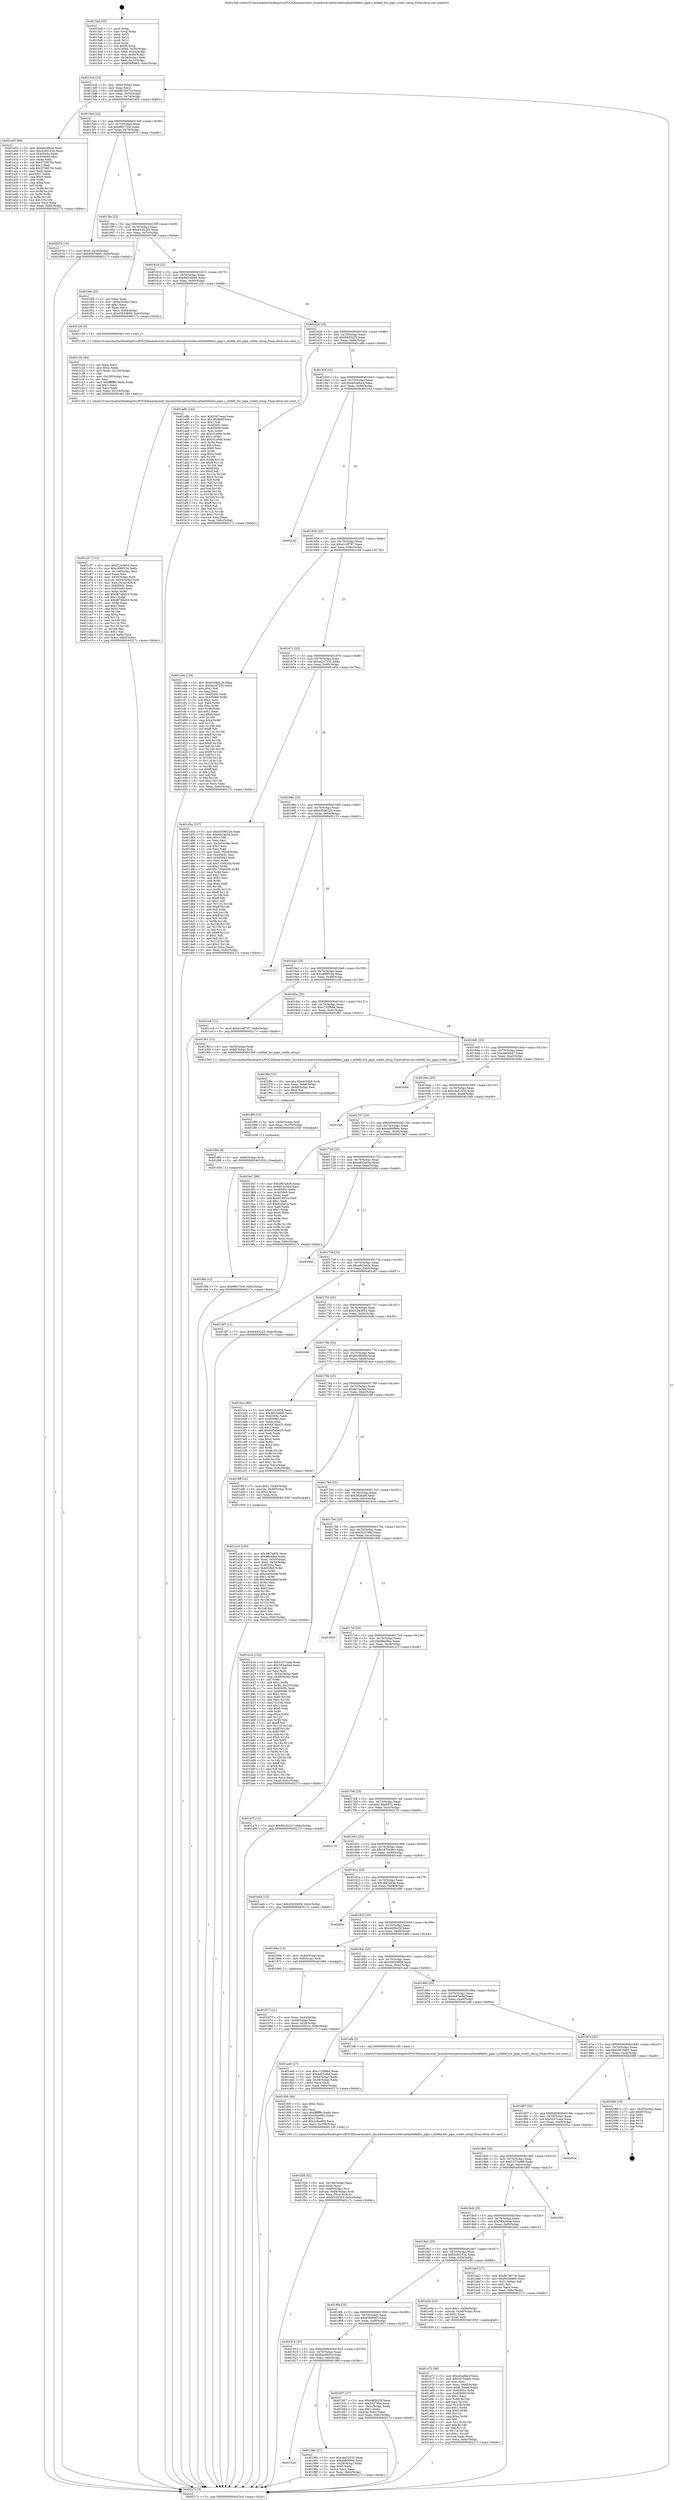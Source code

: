 digraph "0x4015a0" {
  label = "0x4015a0 (/mnt/c/Users/mathe/Desktop/tcc/POCII/binaries/extr_linuxdriversnetwirelessathath6klhtc_pipe.c_ath6kl_htc_pipe_credit_setup_Final-ollvm.out::main(0))"
  labelloc = "t"
  node[shape=record]

  Entry [label="",width=0.3,height=0.3,shape=circle,fillcolor=black,style=filled]
  "0x4015cd" [label="{
     0x4015cd [23]\l
     | [instrs]\l
     &nbsp;&nbsp;0x4015cd \<+3\>: mov -0x6c(%rbp),%eax\l
     &nbsp;&nbsp;0x4015d0 \<+2\>: mov %eax,%ecx\l
     &nbsp;&nbsp;0x4015d2 \<+6\>: sub $0x8b7a073e,%ecx\l
     &nbsp;&nbsp;0x4015d8 \<+3\>: mov %eax,-0x70(%rbp)\l
     &nbsp;&nbsp;0x4015db \<+3\>: mov %ecx,-0x74(%rbp)\l
     &nbsp;&nbsp;0x4015de \<+6\>: je 0000000000401e03 \<main+0x863\>\l
  }"]
  "0x401e03" [label="{
     0x401e03 [88]\l
     | [instrs]\l
     &nbsp;&nbsp;0x401e03 \<+5\>: mov $0xa0cafbe4,%eax\l
     &nbsp;&nbsp;0x401e08 \<+5\>: mov $0x5c60103d,%ecx\l
     &nbsp;&nbsp;0x401e0d \<+7\>: mov 0x40505c,%edx\l
     &nbsp;&nbsp;0x401e14 \<+7\>: mov 0x405060,%esi\l
     &nbsp;&nbsp;0x401e1b \<+2\>: mov %edx,%edi\l
     &nbsp;&nbsp;0x401e1d \<+6\>: sub $0x375907fd,%edi\l
     &nbsp;&nbsp;0x401e23 \<+3\>: sub $0x1,%edi\l
     &nbsp;&nbsp;0x401e26 \<+6\>: add $0x375907fd,%edi\l
     &nbsp;&nbsp;0x401e2c \<+3\>: imul %edi,%edx\l
     &nbsp;&nbsp;0x401e2f \<+3\>: and $0x1,%edx\l
     &nbsp;&nbsp;0x401e32 \<+3\>: cmp $0x0,%edx\l
     &nbsp;&nbsp;0x401e35 \<+4\>: sete %r8b\l
     &nbsp;&nbsp;0x401e39 \<+3\>: cmp $0xa,%esi\l
     &nbsp;&nbsp;0x401e3c \<+4\>: setl %r9b\l
     &nbsp;&nbsp;0x401e40 \<+3\>: mov %r8b,%r10b\l
     &nbsp;&nbsp;0x401e43 \<+3\>: and %r9b,%r10b\l
     &nbsp;&nbsp;0x401e46 \<+3\>: xor %r9b,%r8b\l
     &nbsp;&nbsp;0x401e49 \<+3\>: or %r8b,%r10b\l
     &nbsp;&nbsp;0x401e4c \<+4\>: test $0x1,%r10b\l
     &nbsp;&nbsp;0x401e50 \<+3\>: cmovne %ecx,%eax\l
     &nbsp;&nbsp;0x401e53 \<+3\>: mov %eax,-0x6c(%rbp)\l
     &nbsp;&nbsp;0x401e56 \<+5\>: jmp 000000000040217c \<main+0xbdc\>\l
  }"]
  "0x4015e4" [label="{
     0x4015e4 [22]\l
     | [instrs]\l
     &nbsp;&nbsp;0x4015e4 \<+5\>: jmp 00000000004015e9 \<main+0x49\>\l
     &nbsp;&nbsp;0x4015e9 \<+3\>: mov -0x70(%rbp),%eax\l
     &nbsp;&nbsp;0x4015ec \<+5\>: sub $0x8f0c75c6,%eax\l
     &nbsp;&nbsp;0x4015f1 \<+3\>: mov %eax,-0x78(%rbp)\l
     &nbsp;&nbsp;0x4015f4 \<+6\>: je 0000000000402076 \<main+0xad6\>\l
  }"]
  Exit [label="",width=0.3,height=0.3,shape=circle,fillcolor=black,style=filled,peripheries=2]
  "0x402076" [label="{
     0x402076 [19]\l
     | [instrs]\l
     &nbsp;&nbsp;0x402076 \<+7\>: movl $0x0,-0x30(%rbp)\l
     &nbsp;&nbsp;0x40207d \<+7\>: movl $0x5007fd65,-0x6c(%rbp)\l
     &nbsp;&nbsp;0x402084 \<+5\>: jmp 000000000040217c \<main+0xbdc\>\l
  }"]
  "0x4015fa" [label="{
     0x4015fa [22]\l
     | [instrs]\l
     &nbsp;&nbsp;0x4015fa \<+5\>: jmp 00000000004015ff \<main+0x5f\>\l
     &nbsp;&nbsp;0x4015ff \<+3\>: mov -0x70(%rbp),%eax\l
     &nbsp;&nbsp;0x401602 \<+5\>: sub $0x93c022f3,%eax\l
     &nbsp;&nbsp;0x401607 \<+3\>: mov %eax,-0x7c(%rbp)\l
     &nbsp;&nbsp;0x40160a \<+6\>: je 0000000000401f48 \<main+0x9a8\>\l
  }"]
  "0x401f9d" [label="{
     0x401f9d [12]\l
     | [instrs]\l
     &nbsp;&nbsp;0x401f9d \<+7\>: movl $0x8f0c75c6,-0x6c(%rbp)\l
     &nbsp;&nbsp;0x401fa4 \<+5\>: jmp 000000000040217c \<main+0xbdc\>\l
  }"]
  "0x401f48" [label="{
     0x401f48 [25]\l
     | [instrs]\l
     &nbsp;&nbsp;0x401f48 \<+2\>: xor %eax,%eax\l
     &nbsp;&nbsp;0x401f4a \<+3\>: mov -0x64(%rbp),%ecx\l
     &nbsp;&nbsp;0x401f4d \<+3\>: sub $0x1,%eax\l
     &nbsp;&nbsp;0x401f50 \<+2\>: sub %eax,%ecx\l
     &nbsp;&nbsp;0x401f52 \<+3\>: mov %ecx,-0x64(%rbp)\l
     &nbsp;&nbsp;0x401f55 \<+7\>: movl $0x45630609,-0x6c(%rbp)\l
     &nbsp;&nbsp;0x401f5c \<+5\>: jmp 000000000040217c \<main+0xbdc\>\l
  }"]
  "0x401610" [label="{
     0x401610 [22]\l
     | [instrs]\l
     &nbsp;&nbsp;0x401610 \<+5\>: jmp 0000000000401615 \<main+0x75\>\l
     &nbsp;&nbsp;0x401615 \<+3\>: mov -0x70(%rbp),%eax\l
     &nbsp;&nbsp;0x401618 \<+5\>: sub $0x9653e660,%eax\l
     &nbsp;&nbsp;0x40161d \<+3\>: mov %eax,-0x80(%rbp)\l
     &nbsp;&nbsp;0x401620 \<+6\>: je 0000000000401c26 \<main+0x686\>\l
  }"]
  "0x401f94" [label="{
     0x401f94 [9]\l
     | [instrs]\l
     &nbsp;&nbsp;0x401f94 \<+4\>: mov -0x60(%rbp),%rdi\l
     &nbsp;&nbsp;0x401f98 \<+5\>: call 0000000000401030 \<free@plt\>\l
     | [calls]\l
     &nbsp;&nbsp;0x401030 \{1\} (unknown)\l
  }"]
  "0x401c26" [label="{
     0x401c26 [5]\l
     | [instrs]\l
     &nbsp;&nbsp;0x401c26 \<+5\>: call 0000000000401160 \<next_i\>\l
     | [calls]\l
     &nbsp;&nbsp;0x401160 \{1\} (/mnt/c/Users/mathe/Desktop/tcc/POCII/binaries/extr_linuxdriversnetwirelessathath6klhtc_pipe.c_ath6kl_htc_pipe_credit_setup_Final-ollvm.out::next_i)\l
  }"]
  "0x401626" [label="{
     0x401626 [25]\l
     | [instrs]\l
     &nbsp;&nbsp;0x401626 \<+5\>: jmp 000000000040162b \<main+0x8b\>\l
     &nbsp;&nbsp;0x40162b \<+3\>: mov -0x70(%rbp),%eax\l
     &nbsp;&nbsp;0x40162e \<+5\>: sub $0x9dcf3223,%eax\l
     &nbsp;&nbsp;0x401633 \<+6\>: mov %eax,-0x84(%rbp)\l
     &nbsp;&nbsp;0x401639 \<+6\>: je 0000000000401a8b \<main+0x4eb\>\l
  }"]
  "0x401f85" [label="{
     0x401f85 [15]\l
     | [instrs]\l
     &nbsp;&nbsp;0x401f85 \<+4\>: mov -0x50(%rbp),%rdi\l
     &nbsp;&nbsp;0x401f89 \<+6\>: mov %eax,-0x10c(%rbp)\l
     &nbsp;&nbsp;0x401f8f \<+5\>: call 0000000000401030 \<free@plt\>\l
     | [calls]\l
     &nbsp;&nbsp;0x401030 \{1\} (unknown)\l
  }"]
  "0x401a8b" [label="{
     0x401a8b [144]\l
     | [instrs]\l
     &nbsp;&nbsp;0x401a8b \<+5\>: mov $0x5347caaa,%eax\l
     &nbsp;&nbsp;0x401a90 \<+5\>: mov $0x3826a9f,%ecx\l
     &nbsp;&nbsp;0x401a95 \<+2\>: mov $0x1,%dl\l
     &nbsp;&nbsp;0x401a97 \<+7\>: mov 0x40505c,%esi\l
     &nbsp;&nbsp;0x401a9e \<+7\>: mov 0x405060,%edi\l
     &nbsp;&nbsp;0x401aa5 \<+3\>: mov %esi,%r8d\l
     &nbsp;&nbsp;0x401aa8 \<+7\>: sub $0xcf1a68e,%r8d\l
     &nbsp;&nbsp;0x401aaf \<+4\>: sub $0x1,%r8d\l
     &nbsp;&nbsp;0x401ab3 \<+7\>: add $0xcf1a68e,%r8d\l
     &nbsp;&nbsp;0x401aba \<+4\>: imul %r8d,%esi\l
     &nbsp;&nbsp;0x401abe \<+3\>: and $0x1,%esi\l
     &nbsp;&nbsp;0x401ac1 \<+3\>: cmp $0x0,%esi\l
     &nbsp;&nbsp;0x401ac4 \<+4\>: sete %r9b\l
     &nbsp;&nbsp;0x401ac8 \<+3\>: cmp $0xa,%edi\l
     &nbsp;&nbsp;0x401acb \<+4\>: setl %r10b\l
     &nbsp;&nbsp;0x401acf \<+3\>: mov %r9b,%r11b\l
     &nbsp;&nbsp;0x401ad2 \<+4\>: xor $0xff,%r11b\l
     &nbsp;&nbsp;0x401ad6 \<+3\>: mov %r10b,%bl\l
     &nbsp;&nbsp;0x401ad9 \<+3\>: xor $0xff,%bl\l
     &nbsp;&nbsp;0x401adc \<+3\>: xor $0x0,%dl\l
     &nbsp;&nbsp;0x401adf \<+3\>: mov %r11b,%r14b\l
     &nbsp;&nbsp;0x401ae2 \<+4\>: and $0x0,%r14b\l
     &nbsp;&nbsp;0x401ae6 \<+3\>: and %dl,%r9b\l
     &nbsp;&nbsp;0x401ae9 \<+3\>: mov %bl,%r15b\l
     &nbsp;&nbsp;0x401aec \<+4\>: and $0x0,%r15b\l
     &nbsp;&nbsp;0x401af0 \<+3\>: and %dl,%r10b\l
     &nbsp;&nbsp;0x401af3 \<+3\>: or %r9b,%r14b\l
     &nbsp;&nbsp;0x401af6 \<+3\>: or %r10b,%r15b\l
     &nbsp;&nbsp;0x401af9 \<+3\>: xor %r15b,%r14b\l
     &nbsp;&nbsp;0x401afc \<+3\>: or %bl,%r11b\l
     &nbsp;&nbsp;0x401aff \<+4\>: xor $0xff,%r11b\l
     &nbsp;&nbsp;0x401b03 \<+3\>: or $0x0,%dl\l
     &nbsp;&nbsp;0x401b06 \<+3\>: and %dl,%r11b\l
     &nbsp;&nbsp;0x401b09 \<+3\>: or %r11b,%r14b\l
     &nbsp;&nbsp;0x401b0c \<+4\>: test $0x1,%r14b\l
     &nbsp;&nbsp;0x401b10 \<+3\>: cmovne %ecx,%eax\l
     &nbsp;&nbsp;0x401b13 \<+3\>: mov %eax,-0x6c(%rbp)\l
     &nbsp;&nbsp;0x401b16 \<+5\>: jmp 000000000040217c \<main+0xbdc\>\l
  }"]
  "0x40163f" [label="{
     0x40163f [25]\l
     | [instrs]\l
     &nbsp;&nbsp;0x40163f \<+5\>: jmp 0000000000401644 \<main+0xa4\>\l
     &nbsp;&nbsp;0x401644 \<+3\>: mov -0x70(%rbp),%eax\l
     &nbsp;&nbsp;0x401647 \<+5\>: sub $0xa0cafbe4,%eax\l
     &nbsp;&nbsp;0x40164c \<+6\>: mov %eax,-0x88(%rbp)\l
     &nbsp;&nbsp;0x401652 \<+6\>: je 0000000000402142 \<main+0xba2\>\l
  }"]
  "0x401f6e" [label="{
     0x401f6e [23]\l
     | [instrs]\l
     &nbsp;&nbsp;0x401f6e \<+10\>: movabs $0x4030b6,%rdi\l
     &nbsp;&nbsp;0x401f78 \<+3\>: mov %eax,-0x68(%rbp)\l
     &nbsp;&nbsp;0x401f7b \<+3\>: mov -0x68(%rbp),%esi\l
     &nbsp;&nbsp;0x401f7e \<+2\>: mov $0x0,%al\l
     &nbsp;&nbsp;0x401f80 \<+5\>: call 0000000000401040 \<printf@plt\>\l
     | [calls]\l
     &nbsp;&nbsp;0x401040 \{1\} (unknown)\l
  }"]
  "0x402142" [label="{
     0x402142\l
  }", style=dashed]
  "0x401658" [label="{
     0x401658 [25]\l
     | [instrs]\l
     &nbsp;&nbsp;0x401658 \<+5\>: jmp 000000000040165d \<main+0xbd\>\l
     &nbsp;&nbsp;0x40165d \<+3\>: mov -0x70(%rbp),%eax\l
     &nbsp;&nbsp;0x401660 \<+5\>: sub $0xa1c0f797,%eax\l
     &nbsp;&nbsp;0x401665 \<+6\>: mov %eax,-0x8c(%rbp)\l
     &nbsp;&nbsp;0x40166b \<+6\>: je 0000000000401cd4 \<main+0x734\>\l
  }"]
  "0x401f28" [label="{
     0x401f28 [32]\l
     | [instrs]\l
     &nbsp;&nbsp;0x401f28 \<+6\>: mov -0x108(%rbp),%ecx\l
     &nbsp;&nbsp;0x401f2e \<+3\>: imul %eax,%ecx\l
     &nbsp;&nbsp;0x401f31 \<+4\>: mov -0x60(%rbp),%rsi\l
     &nbsp;&nbsp;0x401f35 \<+4\>: movslq -0x64(%rbp),%rdi\l
     &nbsp;&nbsp;0x401f39 \<+3\>: mov %ecx,(%rsi,%rdi,4)\l
     &nbsp;&nbsp;0x401f3c \<+7\>: movl $0x93c022f3,-0x6c(%rbp)\l
     &nbsp;&nbsp;0x401f43 \<+5\>: jmp 000000000040217c \<main+0xbdc\>\l
  }"]
  "0x401cd4" [label="{
     0x401cd4 [134]\l
     | [instrs]\l
     &nbsp;&nbsp;0x401cd4 \<+5\>: mov $0xb5580226,%eax\l
     &nbsp;&nbsp;0x401cd9 \<+5\>: mov $0xae247532,%ecx\l
     &nbsp;&nbsp;0x401cde \<+2\>: mov $0x1,%dl\l
     &nbsp;&nbsp;0x401ce0 \<+2\>: xor %esi,%esi\l
     &nbsp;&nbsp;0x401ce2 \<+7\>: mov 0x40505c,%edi\l
     &nbsp;&nbsp;0x401ce9 \<+8\>: mov 0x405060,%r8d\l
     &nbsp;&nbsp;0x401cf1 \<+3\>: sub $0x1,%esi\l
     &nbsp;&nbsp;0x401cf4 \<+3\>: mov %edi,%r9d\l
     &nbsp;&nbsp;0x401cf7 \<+3\>: add %esi,%r9d\l
     &nbsp;&nbsp;0x401cfa \<+4\>: imul %r9d,%edi\l
     &nbsp;&nbsp;0x401cfe \<+3\>: and $0x1,%edi\l
     &nbsp;&nbsp;0x401d01 \<+3\>: cmp $0x0,%edi\l
     &nbsp;&nbsp;0x401d04 \<+4\>: sete %r10b\l
     &nbsp;&nbsp;0x401d08 \<+4\>: cmp $0xa,%r8d\l
     &nbsp;&nbsp;0x401d0c \<+4\>: setl %r11b\l
     &nbsp;&nbsp;0x401d10 \<+3\>: mov %r10b,%bl\l
     &nbsp;&nbsp;0x401d13 \<+3\>: xor $0xff,%bl\l
     &nbsp;&nbsp;0x401d16 \<+3\>: mov %r11b,%r14b\l
     &nbsp;&nbsp;0x401d19 \<+4\>: xor $0xff,%r14b\l
     &nbsp;&nbsp;0x401d1d \<+3\>: xor $0x1,%dl\l
     &nbsp;&nbsp;0x401d20 \<+3\>: mov %bl,%r15b\l
     &nbsp;&nbsp;0x401d23 \<+4\>: and $0xff,%r15b\l
     &nbsp;&nbsp;0x401d27 \<+3\>: and %dl,%r10b\l
     &nbsp;&nbsp;0x401d2a \<+3\>: mov %r14b,%r12b\l
     &nbsp;&nbsp;0x401d2d \<+4\>: and $0xff,%r12b\l
     &nbsp;&nbsp;0x401d31 \<+3\>: and %dl,%r11b\l
     &nbsp;&nbsp;0x401d34 \<+3\>: or %r10b,%r15b\l
     &nbsp;&nbsp;0x401d37 \<+3\>: or %r11b,%r12b\l
     &nbsp;&nbsp;0x401d3a \<+3\>: xor %r12b,%r15b\l
     &nbsp;&nbsp;0x401d3d \<+3\>: or %r14b,%bl\l
     &nbsp;&nbsp;0x401d40 \<+3\>: xor $0xff,%bl\l
     &nbsp;&nbsp;0x401d43 \<+3\>: or $0x1,%dl\l
     &nbsp;&nbsp;0x401d46 \<+2\>: and %dl,%bl\l
     &nbsp;&nbsp;0x401d48 \<+3\>: or %bl,%r15b\l
     &nbsp;&nbsp;0x401d4b \<+4\>: test $0x1,%r15b\l
     &nbsp;&nbsp;0x401d4f \<+3\>: cmovne %ecx,%eax\l
     &nbsp;&nbsp;0x401d52 \<+3\>: mov %eax,-0x6c(%rbp)\l
     &nbsp;&nbsp;0x401d55 \<+5\>: jmp 000000000040217c \<main+0xbdc\>\l
  }"]
  "0x401671" [label="{
     0x401671 [25]\l
     | [instrs]\l
     &nbsp;&nbsp;0x401671 \<+5\>: jmp 0000000000401676 \<main+0xd6\>\l
     &nbsp;&nbsp;0x401676 \<+3\>: mov -0x70(%rbp),%eax\l
     &nbsp;&nbsp;0x401679 \<+5\>: sub $0xae247532,%eax\l
     &nbsp;&nbsp;0x40167e \<+6\>: mov %eax,-0x90(%rbp)\l
     &nbsp;&nbsp;0x401684 \<+6\>: je 0000000000401d5a \<main+0x7ba\>\l
  }"]
  "0x401f00" [label="{
     0x401f00 [40]\l
     | [instrs]\l
     &nbsp;&nbsp;0x401f00 \<+5\>: mov $0x2,%ecx\l
     &nbsp;&nbsp;0x401f05 \<+1\>: cltd\l
     &nbsp;&nbsp;0x401f06 \<+2\>: idiv %ecx\l
     &nbsp;&nbsp;0x401f08 \<+6\>: imul $0xfffffffe,%edx,%ecx\l
     &nbsp;&nbsp;0x401f0e \<+6\>: sub $0x2c6aef02,%ecx\l
     &nbsp;&nbsp;0x401f14 \<+3\>: add $0x1,%ecx\l
     &nbsp;&nbsp;0x401f17 \<+6\>: add $0x2c6aef02,%ecx\l
     &nbsp;&nbsp;0x401f1d \<+6\>: mov %ecx,-0x108(%rbp)\l
     &nbsp;&nbsp;0x401f23 \<+5\>: call 0000000000401160 \<next_i\>\l
     | [calls]\l
     &nbsp;&nbsp;0x401160 \{1\} (/mnt/c/Users/mathe/Desktop/tcc/POCII/binaries/extr_linuxdriversnetwirelessathath6klhtc_pipe.c_ath6kl_htc_pipe_credit_setup_Final-ollvm.out::next_i)\l
  }"]
  "0x401d5a" [label="{
     0x401d5a [157]\l
     | [instrs]\l
     &nbsp;&nbsp;0x401d5a \<+5\>: mov $0xb5580226,%eax\l
     &nbsp;&nbsp;0x401d5f \<+5\>: mov $0xefe24e2e,%ecx\l
     &nbsp;&nbsp;0x401d64 \<+2\>: mov $0x1,%dl\l
     &nbsp;&nbsp;0x401d66 \<+2\>: xor %esi,%esi\l
     &nbsp;&nbsp;0x401d68 \<+3\>: mov -0x54(%rbp),%edi\l
     &nbsp;&nbsp;0x401d6b \<+3\>: sub $0x1,%esi\l
     &nbsp;&nbsp;0x401d6e \<+2\>: sub %esi,%edi\l
     &nbsp;&nbsp;0x401d70 \<+3\>: mov %edi,-0x54(%rbp)\l
     &nbsp;&nbsp;0x401d73 \<+7\>: mov 0x40505c,%esi\l
     &nbsp;&nbsp;0x401d7a \<+7\>: mov 0x405060,%edi\l
     &nbsp;&nbsp;0x401d81 \<+3\>: mov %esi,%r8d\l
     &nbsp;&nbsp;0x401d84 \<+7\>: sub $0x710d620b,%r8d\l
     &nbsp;&nbsp;0x401d8b \<+4\>: sub $0x1,%r8d\l
     &nbsp;&nbsp;0x401d8f \<+7\>: add $0x710d620b,%r8d\l
     &nbsp;&nbsp;0x401d96 \<+4\>: imul %r8d,%esi\l
     &nbsp;&nbsp;0x401d9a \<+3\>: and $0x1,%esi\l
     &nbsp;&nbsp;0x401d9d \<+3\>: cmp $0x0,%esi\l
     &nbsp;&nbsp;0x401da0 \<+4\>: sete %r9b\l
     &nbsp;&nbsp;0x401da4 \<+3\>: cmp $0xa,%edi\l
     &nbsp;&nbsp;0x401da7 \<+4\>: setl %r10b\l
     &nbsp;&nbsp;0x401dab \<+3\>: mov %r9b,%r11b\l
     &nbsp;&nbsp;0x401dae \<+4\>: xor $0xff,%r11b\l
     &nbsp;&nbsp;0x401db2 \<+3\>: mov %r10b,%bl\l
     &nbsp;&nbsp;0x401db5 \<+3\>: xor $0xff,%bl\l
     &nbsp;&nbsp;0x401db8 \<+3\>: xor $0x1,%dl\l
     &nbsp;&nbsp;0x401dbb \<+3\>: mov %r11b,%r14b\l
     &nbsp;&nbsp;0x401dbe \<+4\>: and $0xff,%r14b\l
     &nbsp;&nbsp;0x401dc2 \<+3\>: and %dl,%r9b\l
     &nbsp;&nbsp;0x401dc5 \<+3\>: mov %bl,%r15b\l
     &nbsp;&nbsp;0x401dc8 \<+4\>: and $0xff,%r15b\l
     &nbsp;&nbsp;0x401dcc \<+3\>: and %dl,%r10b\l
     &nbsp;&nbsp;0x401dcf \<+3\>: or %r9b,%r14b\l
     &nbsp;&nbsp;0x401dd2 \<+3\>: or %r10b,%r15b\l
     &nbsp;&nbsp;0x401dd5 \<+3\>: xor %r15b,%r14b\l
     &nbsp;&nbsp;0x401dd8 \<+3\>: or %bl,%r11b\l
     &nbsp;&nbsp;0x401ddb \<+4\>: xor $0xff,%r11b\l
     &nbsp;&nbsp;0x401ddf \<+3\>: or $0x1,%dl\l
     &nbsp;&nbsp;0x401de2 \<+3\>: and %dl,%r11b\l
     &nbsp;&nbsp;0x401de5 \<+3\>: or %r11b,%r14b\l
     &nbsp;&nbsp;0x401de8 \<+4\>: test $0x1,%r14b\l
     &nbsp;&nbsp;0x401dec \<+3\>: cmovne %ecx,%eax\l
     &nbsp;&nbsp;0x401def \<+3\>: mov %eax,-0x6c(%rbp)\l
     &nbsp;&nbsp;0x401df2 \<+5\>: jmp 000000000040217c \<main+0xbdc\>\l
  }"]
  "0x40168a" [label="{
     0x40168a [25]\l
     | [instrs]\l
     &nbsp;&nbsp;0x40168a \<+5\>: jmp 000000000040168f \<main+0xef\>\l
     &nbsp;&nbsp;0x40168f \<+3\>: mov -0x70(%rbp),%eax\l
     &nbsp;&nbsp;0x401692 \<+5\>: sub $0xb5580226,%eax\l
     &nbsp;&nbsp;0x401697 \<+6\>: mov %eax,-0x94(%rbp)\l
     &nbsp;&nbsp;0x40169d \<+6\>: je 0000000000402123 \<main+0xb83\>\l
  }"]
  "0x401e72" [label="{
     0x401e72 [98]\l
     | [instrs]\l
     &nbsp;&nbsp;0x401e72 \<+5\>: mov $0xa0cafbe4,%ecx\l
     &nbsp;&nbsp;0x401e77 \<+5\>: mov $0x1875d46c,%edx\l
     &nbsp;&nbsp;0x401e7c \<+2\>: xor %esi,%esi\l
     &nbsp;&nbsp;0x401e7e \<+4\>: mov %rax,-0x60(%rbp)\l
     &nbsp;&nbsp;0x401e82 \<+7\>: movl $0x0,-0x64(%rbp)\l
     &nbsp;&nbsp;0x401e89 \<+8\>: mov 0x40505c,%r8d\l
     &nbsp;&nbsp;0x401e91 \<+8\>: mov 0x405060,%r9d\l
     &nbsp;&nbsp;0x401e99 \<+3\>: sub $0x1,%esi\l
     &nbsp;&nbsp;0x401e9c \<+3\>: mov %r8d,%r10d\l
     &nbsp;&nbsp;0x401e9f \<+3\>: add %esi,%r10d\l
     &nbsp;&nbsp;0x401ea2 \<+4\>: imul %r10d,%r8d\l
     &nbsp;&nbsp;0x401ea6 \<+4\>: and $0x1,%r8d\l
     &nbsp;&nbsp;0x401eaa \<+4\>: cmp $0x0,%r8d\l
     &nbsp;&nbsp;0x401eae \<+4\>: sete %r11b\l
     &nbsp;&nbsp;0x401eb2 \<+4\>: cmp $0xa,%r9d\l
     &nbsp;&nbsp;0x401eb6 \<+3\>: setl %bl\l
     &nbsp;&nbsp;0x401eb9 \<+3\>: mov %r11b,%r14b\l
     &nbsp;&nbsp;0x401ebc \<+3\>: and %bl,%r14b\l
     &nbsp;&nbsp;0x401ebf \<+3\>: xor %bl,%r11b\l
     &nbsp;&nbsp;0x401ec2 \<+3\>: or %r11b,%r14b\l
     &nbsp;&nbsp;0x401ec5 \<+4\>: test $0x1,%r14b\l
     &nbsp;&nbsp;0x401ec9 \<+3\>: cmovne %edx,%ecx\l
     &nbsp;&nbsp;0x401ecc \<+3\>: mov %ecx,-0x6c(%rbp)\l
     &nbsp;&nbsp;0x401ecf \<+5\>: jmp 000000000040217c \<main+0xbdc\>\l
  }"]
  "0x402123" [label="{
     0x402123\l
  }", style=dashed]
  "0x4016a3" [label="{
     0x4016a3 [25]\l
     | [instrs]\l
     &nbsp;&nbsp;0x4016a3 \<+5\>: jmp 00000000004016a8 \<main+0x108\>\l
     &nbsp;&nbsp;0x4016a8 \<+3\>: mov -0x70(%rbp),%eax\l
     &nbsp;&nbsp;0x4016ab \<+5\>: sub $0xc699f104,%eax\l
     &nbsp;&nbsp;0x4016b0 \<+6\>: mov %eax,-0x98(%rbp)\l
     &nbsp;&nbsp;0x4016b6 \<+6\>: je 0000000000401cc8 \<main+0x728\>\l
  }"]
  "0x401c57" [label="{
     0x401c57 [113]\l
     | [instrs]\l
     &nbsp;&nbsp;0x401c57 \<+5\>: mov $0xf1243854,%ecx\l
     &nbsp;&nbsp;0x401c5c \<+5\>: mov $0xc699f104,%edx\l
     &nbsp;&nbsp;0x401c61 \<+6\>: mov -0x104(%rbp),%esi\l
     &nbsp;&nbsp;0x401c67 \<+3\>: imul %eax,%esi\l
     &nbsp;&nbsp;0x401c6a \<+4\>: mov -0x50(%rbp),%rdi\l
     &nbsp;&nbsp;0x401c6e \<+4\>: movslq -0x54(%rbp),%r8\l
     &nbsp;&nbsp;0x401c72 \<+4\>: mov %esi,(%rdi,%r8,4)\l
     &nbsp;&nbsp;0x401c76 \<+7\>: mov 0x40505c,%eax\l
     &nbsp;&nbsp;0x401c7d \<+7\>: mov 0x405060,%esi\l
     &nbsp;&nbsp;0x401c84 \<+3\>: mov %eax,%r9d\l
     &nbsp;&nbsp;0x401c87 \<+7\>: add $0x967dbd10,%r9d\l
     &nbsp;&nbsp;0x401c8e \<+4\>: sub $0x1,%r9d\l
     &nbsp;&nbsp;0x401c92 \<+7\>: sub $0x967dbd10,%r9d\l
     &nbsp;&nbsp;0x401c99 \<+4\>: imul %r9d,%eax\l
     &nbsp;&nbsp;0x401c9d \<+3\>: and $0x1,%eax\l
     &nbsp;&nbsp;0x401ca0 \<+3\>: cmp $0x0,%eax\l
     &nbsp;&nbsp;0x401ca3 \<+4\>: sete %r10b\l
     &nbsp;&nbsp;0x401ca7 \<+3\>: cmp $0xa,%esi\l
     &nbsp;&nbsp;0x401caa \<+4\>: setl %r11b\l
     &nbsp;&nbsp;0x401cae \<+3\>: mov %r10b,%bl\l
     &nbsp;&nbsp;0x401cb1 \<+3\>: and %r11b,%bl\l
     &nbsp;&nbsp;0x401cb4 \<+3\>: xor %r11b,%r10b\l
     &nbsp;&nbsp;0x401cb7 \<+3\>: or %r10b,%bl\l
     &nbsp;&nbsp;0x401cba \<+3\>: test $0x1,%bl\l
     &nbsp;&nbsp;0x401cbd \<+3\>: cmovne %edx,%ecx\l
     &nbsp;&nbsp;0x401cc0 \<+3\>: mov %ecx,-0x6c(%rbp)\l
     &nbsp;&nbsp;0x401cc3 \<+5\>: jmp 000000000040217c \<main+0xbdc\>\l
  }"]
  "0x401cc8" [label="{
     0x401cc8 [12]\l
     | [instrs]\l
     &nbsp;&nbsp;0x401cc8 \<+7\>: movl $0xa1c0f797,-0x6c(%rbp)\l
     &nbsp;&nbsp;0x401ccf \<+5\>: jmp 000000000040217c \<main+0xbdc\>\l
  }"]
  "0x4016bc" [label="{
     0x4016bc [25]\l
     | [instrs]\l
     &nbsp;&nbsp;0x4016bc \<+5\>: jmp 00000000004016c1 \<main+0x121\>\l
     &nbsp;&nbsp;0x4016c1 \<+3\>: mov -0x70(%rbp),%eax\l
     &nbsp;&nbsp;0x4016c4 \<+5\>: sub $0xc725f98d,%eax\l
     &nbsp;&nbsp;0x4016c9 \<+6\>: mov %eax,-0x9c(%rbp)\l
     &nbsp;&nbsp;0x4016cf \<+6\>: je 0000000000401f61 \<main+0x9c1\>\l
  }"]
  "0x401c2b" [label="{
     0x401c2b [44]\l
     | [instrs]\l
     &nbsp;&nbsp;0x401c2b \<+2\>: xor %ecx,%ecx\l
     &nbsp;&nbsp;0x401c2d \<+5\>: mov $0x2,%edx\l
     &nbsp;&nbsp;0x401c32 \<+6\>: mov %edx,-0x100(%rbp)\l
     &nbsp;&nbsp;0x401c38 \<+1\>: cltd\l
     &nbsp;&nbsp;0x401c39 \<+6\>: mov -0x100(%rbp),%esi\l
     &nbsp;&nbsp;0x401c3f \<+2\>: idiv %esi\l
     &nbsp;&nbsp;0x401c41 \<+6\>: imul $0xfffffffe,%edx,%edx\l
     &nbsp;&nbsp;0x401c47 \<+3\>: sub $0x1,%ecx\l
     &nbsp;&nbsp;0x401c4a \<+2\>: sub %ecx,%edx\l
     &nbsp;&nbsp;0x401c4c \<+6\>: mov %edx,-0x104(%rbp)\l
     &nbsp;&nbsp;0x401c52 \<+5\>: call 0000000000401160 \<next_i\>\l
     | [calls]\l
     &nbsp;&nbsp;0x401160 \{1\} (/mnt/c/Users/mathe/Desktop/tcc/POCII/binaries/extr_linuxdriversnetwirelessathath6klhtc_pipe.c_ath6kl_htc_pipe_credit_setup_Final-ollvm.out::next_i)\l
  }"]
  "0x401f61" [label="{
     0x401f61 [13]\l
     | [instrs]\l
     &nbsp;&nbsp;0x401f61 \<+4\>: mov -0x50(%rbp),%rdi\l
     &nbsp;&nbsp;0x401f65 \<+4\>: mov -0x60(%rbp),%rsi\l
     &nbsp;&nbsp;0x401f69 \<+5\>: call 0000000000401590 \<ath6kl_htc_pipe_credit_setup\>\l
     | [calls]\l
     &nbsp;&nbsp;0x401590 \{1\} (/mnt/c/Users/mathe/Desktop/tcc/POCII/binaries/extr_linuxdriversnetwirelessathath6klhtc_pipe.c_ath6kl_htc_pipe_credit_setup_Final-ollvm.out::ath6kl_htc_pipe_credit_setup)\l
  }"]
  "0x4016d5" [label="{
     0x4016d5 [25]\l
     | [instrs]\l
     &nbsp;&nbsp;0x4016d5 \<+5\>: jmp 00000000004016da \<main+0x13a\>\l
     &nbsp;&nbsp;0x4016da \<+3\>: mov -0x70(%rbp),%eax\l
     &nbsp;&nbsp;0x4016dd \<+5\>: sub $0xcb6bfd47,%eax\l
     &nbsp;&nbsp;0x4016e2 \<+6\>: mov %eax,-0xa0(%rbp)\l
     &nbsp;&nbsp;0x4016e8 \<+6\>: je 000000000040206a \<main+0xaca\>\l
  }"]
  "0x401a16" [label="{
     0x401a16 [105]\l
     | [instrs]\l
     &nbsp;&nbsp;0x401a16 \<+5\>: mov $0x3f67a836,%ecx\l
     &nbsp;&nbsp;0x401a1b \<+5\>: mov $0x98a48ea,%edx\l
     &nbsp;&nbsp;0x401a20 \<+4\>: mov %rax,-0x50(%rbp)\l
     &nbsp;&nbsp;0x401a24 \<+7\>: movl $0x0,-0x54(%rbp)\l
     &nbsp;&nbsp;0x401a2b \<+7\>: mov 0x40505c,%esi\l
     &nbsp;&nbsp;0x401a32 \<+8\>: mov 0x405060,%r8d\l
     &nbsp;&nbsp;0x401a3a \<+3\>: mov %esi,%r9d\l
     &nbsp;&nbsp;0x401a3d \<+7\>: sub $0xce40a9d8,%r9d\l
     &nbsp;&nbsp;0x401a44 \<+4\>: sub $0x1,%r9d\l
     &nbsp;&nbsp;0x401a48 \<+7\>: add $0xce40a9d8,%r9d\l
     &nbsp;&nbsp;0x401a4f \<+4\>: imul %r9d,%esi\l
     &nbsp;&nbsp;0x401a53 \<+3\>: and $0x1,%esi\l
     &nbsp;&nbsp;0x401a56 \<+3\>: cmp $0x0,%esi\l
     &nbsp;&nbsp;0x401a59 \<+4\>: sete %r10b\l
     &nbsp;&nbsp;0x401a5d \<+4\>: cmp $0xa,%r8d\l
     &nbsp;&nbsp;0x401a61 \<+4\>: setl %r11b\l
     &nbsp;&nbsp;0x401a65 \<+3\>: mov %r10b,%bl\l
     &nbsp;&nbsp;0x401a68 \<+3\>: and %r11b,%bl\l
     &nbsp;&nbsp;0x401a6b \<+3\>: xor %r11b,%r10b\l
     &nbsp;&nbsp;0x401a6e \<+3\>: or %r10b,%bl\l
     &nbsp;&nbsp;0x401a71 \<+3\>: test $0x1,%bl\l
     &nbsp;&nbsp;0x401a74 \<+3\>: cmovne %edx,%ecx\l
     &nbsp;&nbsp;0x401a77 \<+3\>: mov %ecx,-0x6c(%rbp)\l
     &nbsp;&nbsp;0x401a7a \<+5\>: jmp 000000000040217c \<main+0xbdc\>\l
  }"]
  "0x40206a" [label="{
     0x40206a\l
  }", style=dashed]
  "0x4016ee" [label="{
     0x4016ee [25]\l
     | [instrs]\l
     &nbsp;&nbsp;0x4016ee \<+5\>: jmp 00000000004016f3 \<main+0x153\>\l
     &nbsp;&nbsp;0x4016f3 \<+3\>: mov -0x70(%rbp),%eax\l
     &nbsp;&nbsp;0x4016f6 \<+5\>: sub $0xcda52533,%eax\l
     &nbsp;&nbsp;0x4016fb \<+6\>: mov %eax,-0xa4(%rbp)\l
     &nbsp;&nbsp;0x401701 \<+6\>: je 0000000000401fa9 \<main+0xa09\>\l
  }"]
  "0x40192d" [label="{
     0x40192d\l
  }", style=dashed]
  "0x401fa9" [label="{
     0x401fa9\l
  }", style=dashed]
  "0x401707" [label="{
     0x401707 [25]\l
     | [instrs]\l
     &nbsp;&nbsp;0x401707 \<+5\>: jmp 000000000040170c \<main+0x16c\>\l
     &nbsp;&nbsp;0x40170c \<+3\>: mov -0x70(%rbp),%eax\l
     &nbsp;&nbsp;0x40170f \<+5\>: sub $0xdd80f90e,%eax\l
     &nbsp;&nbsp;0x401714 \<+6\>: mov %eax,-0xa8(%rbp)\l
     &nbsp;&nbsp;0x40171a \<+6\>: je 00000000004019a7 \<main+0x407\>\l
  }"]
  "0x40198c" [label="{
     0x40198c [27]\l
     | [instrs]\l
     &nbsp;&nbsp;0x40198c \<+5\>: mov $0xcda52533,%eax\l
     &nbsp;&nbsp;0x401991 \<+5\>: mov $0xdd80f90e,%ecx\l
     &nbsp;&nbsp;0x401996 \<+3\>: mov -0x28(%rbp),%edx\l
     &nbsp;&nbsp;0x401999 \<+3\>: cmp $0x0,%edx\l
     &nbsp;&nbsp;0x40199c \<+3\>: cmove %ecx,%eax\l
     &nbsp;&nbsp;0x40199f \<+3\>: mov %eax,-0x6c(%rbp)\l
     &nbsp;&nbsp;0x4019a2 \<+5\>: jmp 000000000040217c \<main+0xbdc\>\l
  }"]
  "0x4019a7" [label="{
     0x4019a7 [88]\l
     | [instrs]\l
     &nbsp;&nbsp;0x4019a7 \<+5\>: mov $0x3f67a836,%eax\l
     &nbsp;&nbsp;0x4019ac \<+5\>: mov $0xfe15c0e4,%ecx\l
     &nbsp;&nbsp;0x4019b1 \<+7\>: mov 0x40505c,%edx\l
     &nbsp;&nbsp;0x4019b8 \<+7\>: mov 0x405060,%esi\l
     &nbsp;&nbsp;0x4019bf \<+2\>: mov %edx,%edi\l
     &nbsp;&nbsp;0x4019c1 \<+6\>: add $0x816af1a,%edi\l
     &nbsp;&nbsp;0x4019c7 \<+3\>: sub $0x1,%edi\l
     &nbsp;&nbsp;0x4019ca \<+6\>: sub $0x816af1a,%edi\l
     &nbsp;&nbsp;0x4019d0 \<+3\>: imul %edi,%edx\l
     &nbsp;&nbsp;0x4019d3 \<+3\>: and $0x1,%edx\l
     &nbsp;&nbsp;0x4019d6 \<+3\>: cmp $0x0,%edx\l
     &nbsp;&nbsp;0x4019d9 \<+4\>: sete %r8b\l
     &nbsp;&nbsp;0x4019dd \<+3\>: cmp $0xa,%esi\l
     &nbsp;&nbsp;0x4019e0 \<+4\>: setl %r9b\l
     &nbsp;&nbsp;0x4019e4 \<+3\>: mov %r8b,%r10b\l
     &nbsp;&nbsp;0x4019e7 \<+3\>: and %r9b,%r10b\l
     &nbsp;&nbsp;0x4019ea \<+3\>: xor %r9b,%r8b\l
     &nbsp;&nbsp;0x4019ed \<+3\>: or %r8b,%r10b\l
     &nbsp;&nbsp;0x4019f0 \<+4\>: test $0x1,%r10b\l
     &nbsp;&nbsp;0x4019f4 \<+3\>: cmovne %ecx,%eax\l
     &nbsp;&nbsp;0x4019f7 \<+3\>: mov %eax,-0x6c(%rbp)\l
     &nbsp;&nbsp;0x4019fa \<+5\>: jmp 000000000040217c \<main+0xbdc\>\l
  }"]
  "0x401720" [label="{
     0x401720 [25]\l
     | [instrs]\l
     &nbsp;&nbsp;0x401720 \<+5\>: jmp 0000000000401725 \<main+0x185\>\l
     &nbsp;&nbsp;0x401725 \<+3\>: mov -0x70(%rbp),%eax\l
     &nbsp;&nbsp;0x401728 \<+5\>: sub $0xe852ec04,%eax\l
     &nbsp;&nbsp;0x40172d \<+6\>: mov %eax,-0xac(%rbp)\l
     &nbsp;&nbsp;0x401733 \<+6\>: je 000000000040200d \<main+0xa6d\>\l
  }"]
  "0x401977" [label="{
     0x401977 [21]\l
     | [instrs]\l
     &nbsp;&nbsp;0x401977 \<+3\>: mov %eax,-0x44(%rbp)\l
     &nbsp;&nbsp;0x40197a \<+3\>: mov -0x44(%rbp),%eax\l
     &nbsp;&nbsp;0x40197d \<+3\>: mov %eax,-0x28(%rbp)\l
     &nbsp;&nbsp;0x401980 \<+7\>: movl $0x6ec0891e,-0x6c(%rbp)\l
     &nbsp;&nbsp;0x401987 \<+5\>: jmp 000000000040217c \<main+0xbdc\>\l
  }"]
  "0x40200d" [label="{
     0x40200d\l
  }", style=dashed]
  "0x401739" [label="{
     0x401739 [25]\l
     | [instrs]\l
     &nbsp;&nbsp;0x401739 \<+5\>: jmp 000000000040173e \<main+0x19e\>\l
     &nbsp;&nbsp;0x40173e \<+3\>: mov -0x70(%rbp),%eax\l
     &nbsp;&nbsp;0x401741 \<+5\>: sub $0xefe24e2e,%eax\l
     &nbsp;&nbsp;0x401746 \<+6\>: mov %eax,-0xb0(%rbp)\l
     &nbsp;&nbsp;0x40174c \<+6\>: je 0000000000401df7 \<main+0x857\>\l
  }"]
  "0x4015a0" [label="{
     0x4015a0 [45]\l
     | [instrs]\l
     &nbsp;&nbsp;0x4015a0 \<+1\>: push %rbp\l
     &nbsp;&nbsp;0x4015a1 \<+3\>: mov %rsp,%rbp\l
     &nbsp;&nbsp;0x4015a4 \<+2\>: push %r15\l
     &nbsp;&nbsp;0x4015a6 \<+2\>: push %r14\l
     &nbsp;&nbsp;0x4015a8 \<+2\>: push %r12\l
     &nbsp;&nbsp;0x4015aa \<+1\>: push %rbx\l
     &nbsp;&nbsp;0x4015ab \<+7\>: sub $0xf0,%rsp\l
     &nbsp;&nbsp;0x4015b2 \<+7\>: movl $0x0,-0x30(%rbp)\l
     &nbsp;&nbsp;0x4015b9 \<+3\>: mov %edi,-0x34(%rbp)\l
     &nbsp;&nbsp;0x4015bc \<+4\>: mov %rsi,-0x40(%rbp)\l
     &nbsp;&nbsp;0x4015c0 \<+3\>: mov -0x34(%rbp),%edi\l
     &nbsp;&nbsp;0x4015c3 \<+3\>: mov %edi,-0x2c(%rbp)\l
     &nbsp;&nbsp;0x4015c6 \<+7\>: movl $0x658f0665,-0x6c(%rbp)\l
  }"]
  "0x401df7" [label="{
     0x401df7 [12]\l
     | [instrs]\l
     &nbsp;&nbsp;0x401df7 \<+7\>: movl $0x9dcf3223,-0x6c(%rbp)\l
     &nbsp;&nbsp;0x401dfe \<+5\>: jmp 000000000040217c \<main+0xbdc\>\l
  }"]
  "0x401752" [label="{
     0x401752 [25]\l
     | [instrs]\l
     &nbsp;&nbsp;0x401752 \<+5\>: jmp 0000000000401757 \<main+0x1b7\>\l
     &nbsp;&nbsp;0x401757 \<+3\>: mov -0x70(%rbp),%eax\l
     &nbsp;&nbsp;0x40175a \<+5\>: sub $0xf1243854,%eax\l
     &nbsp;&nbsp;0x40175f \<+6\>: mov %eax,-0xb4(%rbp)\l
     &nbsp;&nbsp;0x401765 \<+6\>: je 00000000004020d6 \<main+0xb36\>\l
  }"]
  "0x40217c" [label="{
     0x40217c [5]\l
     | [instrs]\l
     &nbsp;&nbsp;0x40217c \<+5\>: jmp 00000000004015cd \<main+0x2d\>\l
  }"]
  "0x4020d6" [label="{
     0x4020d6\l
  }", style=dashed]
  "0x40176b" [label="{
     0x40176b [25]\l
     | [instrs]\l
     &nbsp;&nbsp;0x40176b \<+5\>: jmp 0000000000401770 \<main+0x1d0\>\l
     &nbsp;&nbsp;0x401770 \<+3\>: mov -0x70(%rbp),%eax\l
     &nbsp;&nbsp;0x401773 \<+5\>: sub $0xf928690d,%eax\l
     &nbsp;&nbsp;0x401778 \<+6\>: mov %eax,-0xb8(%rbp)\l
     &nbsp;&nbsp;0x40177e \<+6\>: je 0000000000401bce \<main+0x62e\>\l
  }"]
  "0x401914" [label="{
     0x401914 [25]\l
     | [instrs]\l
     &nbsp;&nbsp;0x401914 \<+5\>: jmp 0000000000401919 \<main+0x379\>\l
     &nbsp;&nbsp;0x401919 \<+3\>: mov -0x70(%rbp),%eax\l
     &nbsp;&nbsp;0x40191c \<+5\>: sub $0x6ec0891e,%eax\l
     &nbsp;&nbsp;0x401921 \<+6\>: mov %eax,-0xfc(%rbp)\l
     &nbsp;&nbsp;0x401927 \<+6\>: je 000000000040198c \<main+0x3ec\>\l
  }"]
  "0x401bce" [label="{
     0x401bce [88]\l
     | [instrs]\l
     &nbsp;&nbsp;0x401bce \<+5\>: mov $0xf1243854,%eax\l
     &nbsp;&nbsp;0x401bd3 \<+5\>: mov $0x9653e660,%ecx\l
     &nbsp;&nbsp;0x401bd8 \<+7\>: mov 0x40505c,%edx\l
     &nbsp;&nbsp;0x401bdf \<+7\>: mov 0x405060,%esi\l
     &nbsp;&nbsp;0x401be6 \<+2\>: mov %edx,%edi\l
     &nbsp;&nbsp;0x401be8 \<+6\>: sub $0x6474b425,%edi\l
     &nbsp;&nbsp;0x401bee \<+3\>: sub $0x1,%edi\l
     &nbsp;&nbsp;0x401bf1 \<+6\>: add $0x6474b425,%edi\l
     &nbsp;&nbsp;0x401bf7 \<+3\>: imul %edi,%edx\l
     &nbsp;&nbsp;0x401bfa \<+3\>: and $0x1,%edx\l
     &nbsp;&nbsp;0x401bfd \<+3\>: cmp $0x0,%edx\l
     &nbsp;&nbsp;0x401c00 \<+4\>: sete %r8b\l
     &nbsp;&nbsp;0x401c04 \<+3\>: cmp $0xa,%esi\l
     &nbsp;&nbsp;0x401c07 \<+4\>: setl %r9b\l
     &nbsp;&nbsp;0x401c0b \<+3\>: mov %r8b,%r10b\l
     &nbsp;&nbsp;0x401c0e \<+3\>: and %r9b,%r10b\l
     &nbsp;&nbsp;0x401c11 \<+3\>: xor %r9b,%r8b\l
     &nbsp;&nbsp;0x401c14 \<+3\>: or %r8b,%r10b\l
     &nbsp;&nbsp;0x401c17 \<+4\>: test $0x1,%r10b\l
     &nbsp;&nbsp;0x401c1b \<+3\>: cmovne %ecx,%eax\l
     &nbsp;&nbsp;0x401c1e \<+3\>: mov %eax,-0x6c(%rbp)\l
     &nbsp;&nbsp;0x401c21 \<+5\>: jmp 000000000040217c \<main+0xbdc\>\l
  }"]
  "0x401784" [label="{
     0x401784 [25]\l
     | [instrs]\l
     &nbsp;&nbsp;0x401784 \<+5\>: jmp 0000000000401789 \<main+0x1e9\>\l
     &nbsp;&nbsp;0x401789 \<+3\>: mov -0x70(%rbp),%eax\l
     &nbsp;&nbsp;0x40178c \<+5\>: sub $0xfe15c0e4,%eax\l
     &nbsp;&nbsp;0x401791 \<+6\>: mov %eax,-0xbc(%rbp)\l
     &nbsp;&nbsp;0x401797 \<+6\>: je 00000000004019ff \<main+0x45f\>\l
  }"]
  "0x401937" [label="{
     0x401937 [27]\l
     | [instrs]\l
     &nbsp;&nbsp;0x401937 \<+5\>: mov $0x44f3b25f,%eax\l
     &nbsp;&nbsp;0x40193c \<+5\>: mov $0x553799a,%ecx\l
     &nbsp;&nbsp;0x401941 \<+3\>: mov -0x2c(%rbp),%edx\l
     &nbsp;&nbsp;0x401944 \<+3\>: cmp $0x2,%edx\l
     &nbsp;&nbsp;0x401947 \<+3\>: cmovne %ecx,%eax\l
     &nbsp;&nbsp;0x40194a \<+3\>: mov %eax,-0x6c(%rbp)\l
     &nbsp;&nbsp;0x40194d \<+5\>: jmp 000000000040217c \<main+0xbdc\>\l
  }"]
  "0x4019ff" [label="{
     0x4019ff [23]\l
     | [instrs]\l
     &nbsp;&nbsp;0x4019ff \<+7\>: movl $0x1,-0x48(%rbp)\l
     &nbsp;&nbsp;0x401a06 \<+4\>: movslq -0x48(%rbp),%rax\l
     &nbsp;&nbsp;0x401a0a \<+4\>: shl $0x2,%rax\l
     &nbsp;&nbsp;0x401a0e \<+3\>: mov %rax,%rdi\l
     &nbsp;&nbsp;0x401a11 \<+5\>: call 0000000000401050 \<malloc@plt\>\l
     | [calls]\l
     &nbsp;&nbsp;0x401050 \{1\} (unknown)\l
  }"]
  "0x40179d" [label="{
     0x40179d [25]\l
     | [instrs]\l
     &nbsp;&nbsp;0x40179d \<+5\>: jmp 00000000004017a2 \<main+0x202\>\l
     &nbsp;&nbsp;0x4017a2 \<+3\>: mov -0x70(%rbp),%eax\l
     &nbsp;&nbsp;0x4017a5 \<+5\>: sub $0x3826a9f,%eax\l
     &nbsp;&nbsp;0x4017aa \<+6\>: mov %eax,-0xc0(%rbp)\l
     &nbsp;&nbsp;0x4017b0 \<+6\>: je 0000000000401b1b \<main+0x57b\>\l
  }"]
  "0x4018fb" [label="{
     0x4018fb [25]\l
     | [instrs]\l
     &nbsp;&nbsp;0x4018fb \<+5\>: jmp 0000000000401900 \<main+0x360\>\l
     &nbsp;&nbsp;0x401900 \<+3\>: mov -0x70(%rbp),%eax\l
     &nbsp;&nbsp;0x401903 \<+5\>: sub $0x658f0665,%eax\l
     &nbsp;&nbsp;0x401908 \<+6\>: mov %eax,-0xf8(%rbp)\l
     &nbsp;&nbsp;0x40190e \<+6\>: je 0000000000401937 \<main+0x397\>\l
  }"]
  "0x401b1b" [label="{
     0x401b1b [152]\l
     | [instrs]\l
     &nbsp;&nbsp;0x401b1b \<+5\>: mov $0x5347caaa,%eax\l
     &nbsp;&nbsp;0x401b20 \<+5\>: mov $0x583ce8ae,%ecx\l
     &nbsp;&nbsp;0x401b25 \<+2\>: mov $0x1,%dl\l
     &nbsp;&nbsp;0x401b27 \<+2\>: xor %esi,%esi\l
     &nbsp;&nbsp;0x401b29 \<+3\>: mov -0x54(%rbp),%edi\l
     &nbsp;&nbsp;0x401b2c \<+3\>: cmp -0x48(%rbp),%edi\l
     &nbsp;&nbsp;0x401b2f \<+4\>: setl %r8b\l
     &nbsp;&nbsp;0x401b33 \<+4\>: and $0x1,%r8b\l
     &nbsp;&nbsp;0x401b37 \<+4\>: mov %r8b,-0x21(%rbp)\l
     &nbsp;&nbsp;0x401b3b \<+7\>: mov 0x40505c,%edi\l
     &nbsp;&nbsp;0x401b42 \<+8\>: mov 0x405060,%r9d\l
     &nbsp;&nbsp;0x401b4a \<+3\>: sub $0x1,%esi\l
     &nbsp;&nbsp;0x401b4d \<+3\>: mov %edi,%r10d\l
     &nbsp;&nbsp;0x401b50 \<+3\>: add %esi,%r10d\l
     &nbsp;&nbsp;0x401b53 \<+4\>: imul %r10d,%edi\l
     &nbsp;&nbsp;0x401b57 \<+3\>: and $0x1,%edi\l
     &nbsp;&nbsp;0x401b5a \<+3\>: cmp $0x0,%edi\l
     &nbsp;&nbsp;0x401b5d \<+4\>: sete %r8b\l
     &nbsp;&nbsp;0x401b61 \<+4\>: cmp $0xa,%r9d\l
     &nbsp;&nbsp;0x401b65 \<+4\>: setl %r11b\l
     &nbsp;&nbsp;0x401b69 \<+3\>: mov %r8b,%bl\l
     &nbsp;&nbsp;0x401b6c \<+3\>: xor $0xff,%bl\l
     &nbsp;&nbsp;0x401b6f \<+3\>: mov %r11b,%r14b\l
     &nbsp;&nbsp;0x401b72 \<+4\>: xor $0xff,%r14b\l
     &nbsp;&nbsp;0x401b76 \<+3\>: xor $0x0,%dl\l
     &nbsp;&nbsp;0x401b79 \<+3\>: mov %bl,%r15b\l
     &nbsp;&nbsp;0x401b7c \<+4\>: and $0x0,%r15b\l
     &nbsp;&nbsp;0x401b80 \<+3\>: and %dl,%r8b\l
     &nbsp;&nbsp;0x401b83 \<+3\>: mov %r14b,%r12b\l
     &nbsp;&nbsp;0x401b86 \<+4\>: and $0x0,%r12b\l
     &nbsp;&nbsp;0x401b8a \<+3\>: and %dl,%r11b\l
     &nbsp;&nbsp;0x401b8d \<+3\>: or %r8b,%r15b\l
     &nbsp;&nbsp;0x401b90 \<+3\>: or %r11b,%r12b\l
     &nbsp;&nbsp;0x401b93 \<+3\>: xor %r12b,%r15b\l
     &nbsp;&nbsp;0x401b96 \<+3\>: or %r14b,%bl\l
     &nbsp;&nbsp;0x401b99 \<+3\>: xor $0xff,%bl\l
     &nbsp;&nbsp;0x401b9c \<+3\>: or $0x0,%dl\l
     &nbsp;&nbsp;0x401b9f \<+2\>: and %dl,%bl\l
     &nbsp;&nbsp;0x401ba1 \<+3\>: or %bl,%r15b\l
     &nbsp;&nbsp;0x401ba4 \<+4\>: test $0x1,%r15b\l
     &nbsp;&nbsp;0x401ba8 \<+3\>: cmovne %ecx,%eax\l
     &nbsp;&nbsp;0x401bab \<+3\>: mov %eax,-0x6c(%rbp)\l
     &nbsp;&nbsp;0x401bae \<+5\>: jmp 000000000040217c \<main+0xbdc\>\l
  }"]
  "0x4017b6" [label="{
     0x4017b6 [25]\l
     | [instrs]\l
     &nbsp;&nbsp;0x4017b6 \<+5\>: jmp 00000000004017bb \<main+0x21b\>\l
     &nbsp;&nbsp;0x4017bb \<+3\>: mov -0x70(%rbp),%eax\l
     &nbsp;&nbsp;0x4017be \<+5\>: sub $0x553799a,%eax\l
     &nbsp;&nbsp;0x4017c3 \<+6\>: mov %eax,-0xc4(%rbp)\l
     &nbsp;&nbsp;0x4017c9 \<+6\>: je 0000000000401952 \<main+0x3b2\>\l
  }"]
  "0x401e5b" [label="{
     0x401e5b [23]\l
     | [instrs]\l
     &nbsp;&nbsp;0x401e5b \<+7\>: movl $0x1,-0x58(%rbp)\l
     &nbsp;&nbsp;0x401e62 \<+4\>: movslq -0x58(%rbp),%rax\l
     &nbsp;&nbsp;0x401e66 \<+4\>: shl $0x2,%rax\l
     &nbsp;&nbsp;0x401e6a \<+3\>: mov %rax,%rdi\l
     &nbsp;&nbsp;0x401e6d \<+5\>: call 0000000000401050 \<malloc@plt\>\l
     | [calls]\l
     &nbsp;&nbsp;0x401050 \{1\} (unknown)\l
  }"]
  "0x401952" [label="{
     0x401952\l
  }", style=dashed]
  "0x4017cf" [label="{
     0x4017cf [25]\l
     | [instrs]\l
     &nbsp;&nbsp;0x4017cf \<+5\>: jmp 00000000004017d4 \<main+0x234\>\l
     &nbsp;&nbsp;0x4017d4 \<+3\>: mov -0x70(%rbp),%eax\l
     &nbsp;&nbsp;0x4017d7 \<+5\>: sub $0x98a48ea,%eax\l
     &nbsp;&nbsp;0x4017dc \<+6\>: mov %eax,-0xc8(%rbp)\l
     &nbsp;&nbsp;0x4017e2 \<+6\>: je 0000000000401a7f \<main+0x4df\>\l
  }"]
  "0x4018e2" [label="{
     0x4018e2 [25]\l
     | [instrs]\l
     &nbsp;&nbsp;0x4018e2 \<+5\>: jmp 00000000004018e7 \<main+0x347\>\l
     &nbsp;&nbsp;0x4018e7 \<+3\>: mov -0x70(%rbp),%eax\l
     &nbsp;&nbsp;0x4018ea \<+5\>: sub $0x5c60103d,%eax\l
     &nbsp;&nbsp;0x4018ef \<+6\>: mov %eax,-0xf4(%rbp)\l
     &nbsp;&nbsp;0x4018f5 \<+6\>: je 0000000000401e5b \<main+0x8bb\>\l
  }"]
  "0x401a7f" [label="{
     0x401a7f [12]\l
     | [instrs]\l
     &nbsp;&nbsp;0x401a7f \<+7\>: movl $0x9dcf3223,-0x6c(%rbp)\l
     &nbsp;&nbsp;0x401a86 \<+5\>: jmp 000000000040217c \<main+0xbdc\>\l
  }"]
  "0x4017e8" [label="{
     0x4017e8 [25]\l
     | [instrs]\l
     &nbsp;&nbsp;0x4017e8 \<+5\>: jmp 00000000004017ed \<main+0x24d\>\l
     &nbsp;&nbsp;0x4017ed \<+3\>: mov -0x70(%rbp),%eax\l
     &nbsp;&nbsp;0x4017f0 \<+5\>: sub $0x156b6972,%eax\l
     &nbsp;&nbsp;0x4017f5 \<+6\>: mov %eax,-0xcc(%rbp)\l
     &nbsp;&nbsp;0x4017fb \<+6\>: je 0000000000402170 \<main+0xbd0\>\l
  }"]
  "0x401bb3" [label="{
     0x401bb3 [27]\l
     | [instrs]\l
     &nbsp;&nbsp;0x401bb3 \<+5\>: mov $0x8b7a073e,%eax\l
     &nbsp;&nbsp;0x401bb8 \<+5\>: mov $0xf928690d,%ecx\l
     &nbsp;&nbsp;0x401bbd \<+3\>: mov -0x21(%rbp),%dl\l
     &nbsp;&nbsp;0x401bc0 \<+3\>: test $0x1,%dl\l
     &nbsp;&nbsp;0x401bc3 \<+3\>: cmovne %ecx,%eax\l
     &nbsp;&nbsp;0x401bc6 \<+3\>: mov %eax,-0x6c(%rbp)\l
     &nbsp;&nbsp;0x401bc9 \<+5\>: jmp 000000000040217c \<main+0xbdc\>\l
  }"]
  "0x402170" [label="{
     0x402170\l
  }", style=dashed]
  "0x401801" [label="{
     0x401801 [25]\l
     | [instrs]\l
     &nbsp;&nbsp;0x401801 \<+5\>: jmp 0000000000401806 \<main+0x266\>\l
     &nbsp;&nbsp;0x401806 \<+3\>: mov -0x70(%rbp),%eax\l
     &nbsp;&nbsp;0x401809 \<+5\>: sub $0x1875d46c,%eax\l
     &nbsp;&nbsp;0x40180e \<+6\>: mov %eax,-0xd0(%rbp)\l
     &nbsp;&nbsp;0x401814 \<+6\>: je 0000000000401ed4 \<main+0x934\>\l
  }"]
  "0x4018c9" [label="{
     0x4018c9 [25]\l
     | [instrs]\l
     &nbsp;&nbsp;0x4018c9 \<+5\>: jmp 00000000004018ce \<main+0x32e\>\l
     &nbsp;&nbsp;0x4018ce \<+3\>: mov -0x70(%rbp),%eax\l
     &nbsp;&nbsp;0x4018d1 \<+5\>: sub $0x583ce8ae,%eax\l
     &nbsp;&nbsp;0x4018d6 \<+6\>: mov %eax,-0xf0(%rbp)\l
     &nbsp;&nbsp;0x4018dc \<+6\>: je 0000000000401bb3 \<main+0x613\>\l
  }"]
  "0x401ed4" [label="{
     0x401ed4 [12]\l
     | [instrs]\l
     &nbsp;&nbsp;0x401ed4 \<+7\>: movl $0x45630609,-0x6c(%rbp)\l
     &nbsp;&nbsp;0x401edb \<+5\>: jmp 000000000040217c \<main+0xbdc\>\l
  }"]
  "0x40181a" [label="{
     0x40181a [25]\l
     | [instrs]\l
     &nbsp;&nbsp;0x40181a \<+5\>: jmp 000000000040181f \<main+0x27f\>\l
     &nbsp;&nbsp;0x40181f \<+3\>: mov -0x70(%rbp),%eax\l
     &nbsp;&nbsp;0x401822 \<+5\>: sub $0x3f67a836,%eax\l
     &nbsp;&nbsp;0x401827 \<+6\>: mov %eax,-0xd4(%rbp)\l
     &nbsp;&nbsp;0x40182d \<+6\>: je 000000000040209c \<main+0xafc\>\l
  }"]
  "0x401fb5" [label="{
     0x401fb5\l
  }", style=dashed]
  "0x40209c" [label="{
     0x40209c\l
  }", style=dashed]
  "0x401833" [label="{
     0x401833 [25]\l
     | [instrs]\l
     &nbsp;&nbsp;0x401833 \<+5\>: jmp 0000000000401838 \<main+0x298\>\l
     &nbsp;&nbsp;0x401838 \<+3\>: mov -0x70(%rbp),%eax\l
     &nbsp;&nbsp;0x40183b \<+5\>: sub $0x44f3b25f,%eax\l
     &nbsp;&nbsp;0x401840 \<+6\>: mov %eax,-0xd8(%rbp)\l
     &nbsp;&nbsp;0x401846 \<+6\>: je 000000000040196a \<main+0x3ca\>\l
  }"]
  "0x4018b0" [label="{
     0x4018b0 [25]\l
     | [instrs]\l
     &nbsp;&nbsp;0x4018b0 \<+5\>: jmp 00000000004018b5 \<main+0x315\>\l
     &nbsp;&nbsp;0x4018b5 \<+3\>: mov -0x70(%rbp),%eax\l
     &nbsp;&nbsp;0x4018b8 \<+5\>: sub $0x5377b086,%eax\l
     &nbsp;&nbsp;0x4018bd \<+6\>: mov %eax,-0xec(%rbp)\l
     &nbsp;&nbsp;0x4018c3 \<+6\>: je 0000000000401fb5 \<main+0xa15\>\l
  }"]
  "0x40196a" [label="{
     0x40196a [13]\l
     | [instrs]\l
     &nbsp;&nbsp;0x40196a \<+4\>: mov -0x40(%rbp),%rax\l
     &nbsp;&nbsp;0x40196e \<+4\>: mov 0x8(%rax),%rdi\l
     &nbsp;&nbsp;0x401972 \<+5\>: call 0000000000401060 \<atoi@plt\>\l
     | [calls]\l
     &nbsp;&nbsp;0x401060 \{1\} (unknown)\l
  }"]
  "0x40184c" [label="{
     0x40184c [25]\l
     | [instrs]\l
     &nbsp;&nbsp;0x40184c \<+5\>: jmp 0000000000401851 \<main+0x2b1\>\l
     &nbsp;&nbsp;0x401851 \<+3\>: mov -0x70(%rbp),%eax\l
     &nbsp;&nbsp;0x401854 \<+5\>: sub $0x45630609,%eax\l
     &nbsp;&nbsp;0x401859 \<+6\>: mov %eax,-0xdc(%rbp)\l
     &nbsp;&nbsp;0x40185f \<+6\>: je 0000000000401ee0 \<main+0x940\>\l
  }"]
  "0x4020ca" [label="{
     0x4020ca\l
  }", style=dashed]
  "0x401ee0" [label="{
     0x401ee0 [27]\l
     | [instrs]\l
     &nbsp;&nbsp;0x401ee0 \<+5\>: mov $0xc725f98d,%eax\l
     &nbsp;&nbsp;0x401ee5 \<+5\>: mov $0x4a97edbf,%ecx\l
     &nbsp;&nbsp;0x401eea \<+3\>: mov -0x64(%rbp),%edx\l
     &nbsp;&nbsp;0x401eed \<+3\>: cmp -0x58(%rbp),%edx\l
     &nbsp;&nbsp;0x401ef0 \<+3\>: cmovl %ecx,%eax\l
     &nbsp;&nbsp;0x401ef3 \<+3\>: mov %eax,-0x6c(%rbp)\l
     &nbsp;&nbsp;0x401ef6 \<+5\>: jmp 000000000040217c \<main+0xbdc\>\l
  }"]
  "0x401865" [label="{
     0x401865 [25]\l
     | [instrs]\l
     &nbsp;&nbsp;0x401865 \<+5\>: jmp 000000000040186a \<main+0x2ca\>\l
     &nbsp;&nbsp;0x40186a \<+3\>: mov -0x70(%rbp),%eax\l
     &nbsp;&nbsp;0x40186d \<+5\>: sub $0x4a97edbf,%eax\l
     &nbsp;&nbsp;0x401872 \<+6\>: mov %eax,-0xe0(%rbp)\l
     &nbsp;&nbsp;0x401878 \<+6\>: je 0000000000401efb \<main+0x95b\>\l
  }"]
  "0x401897" [label="{
     0x401897 [25]\l
     | [instrs]\l
     &nbsp;&nbsp;0x401897 \<+5\>: jmp 000000000040189c \<main+0x2fc\>\l
     &nbsp;&nbsp;0x40189c \<+3\>: mov -0x70(%rbp),%eax\l
     &nbsp;&nbsp;0x40189f \<+5\>: sub $0x5347caaa,%eax\l
     &nbsp;&nbsp;0x4018a4 \<+6\>: mov %eax,-0xe8(%rbp)\l
     &nbsp;&nbsp;0x4018aa \<+6\>: je 00000000004020ca \<main+0xb2a\>\l
  }"]
  "0x401efb" [label="{
     0x401efb [5]\l
     | [instrs]\l
     &nbsp;&nbsp;0x401efb \<+5\>: call 0000000000401160 \<next_i\>\l
     | [calls]\l
     &nbsp;&nbsp;0x401160 \{1\} (/mnt/c/Users/mathe/Desktop/tcc/POCII/binaries/extr_linuxdriversnetwirelessathath6klhtc_pipe.c_ath6kl_htc_pipe_credit_setup_Final-ollvm.out::next_i)\l
  }"]
  "0x40187e" [label="{
     0x40187e [25]\l
     | [instrs]\l
     &nbsp;&nbsp;0x40187e \<+5\>: jmp 0000000000401883 \<main+0x2e3\>\l
     &nbsp;&nbsp;0x401883 \<+3\>: mov -0x70(%rbp),%eax\l
     &nbsp;&nbsp;0x401886 \<+5\>: sub $0x5007fd65,%eax\l
     &nbsp;&nbsp;0x40188b \<+6\>: mov %eax,-0xe4(%rbp)\l
     &nbsp;&nbsp;0x401891 \<+6\>: je 0000000000402089 \<main+0xae9\>\l
  }"]
  "0x402089" [label="{
     0x402089 [19]\l
     | [instrs]\l
     &nbsp;&nbsp;0x402089 \<+3\>: mov -0x30(%rbp),%eax\l
     &nbsp;&nbsp;0x40208c \<+7\>: add $0xf0,%rsp\l
     &nbsp;&nbsp;0x402093 \<+1\>: pop %rbx\l
     &nbsp;&nbsp;0x402094 \<+2\>: pop %r12\l
     &nbsp;&nbsp;0x402096 \<+2\>: pop %r14\l
     &nbsp;&nbsp;0x402098 \<+2\>: pop %r15\l
     &nbsp;&nbsp;0x40209a \<+1\>: pop %rbp\l
     &nbsp;&nbsp;0x40209b \<+1\>: ret\l
  }"]
  Entry -> "0x4015a0" [label=" 1"]
  "0x4015cd" -> "0x401e03" [label=" 1"]
  "0x4015cd" -> "0x4015e4" [label=" 27"]
  "0x402089" -> Exit [label=" 1"]
  "0x4015e4" -> "0x402076" [label=" 1"]
  "0x4015e4" -> "0x4015fa" [label=" 26"]
  "0x402076" -> "0x40217c" [label=" 1"]
  "0x4015fa" -> "0x401f48" [label=" 1"]
  "0x4015fa" -> "0x401610" [label=" 25"]
  "0x401f9d" -> "0x40217c" [label=" 1"]
  "0x401610" -> "0x401c26" [label=" 1"]
  "0x401610" -> "0x401626" [label=" 24"]
  "0x401f94" -> "0x401f9d" [label=" 1"]
  "0x401626" -> "0x401a8b" [label=" 2"]
  "0x401626" -> "0x40163f" [label=" 22"]
  "0x401f85" -> "0x401f94" [label=" 1"]
  "0x40163f" -> "0x402142" [label=" 0"]
  "0x40163f" -> "0x401658" [label=" 22"]
  "0x401f6e" -> "0x401f85" [label=" 1"]
  "0x401658" -> "0x401cd4" [label=" 1"]
  "0x401658" -> "0x401671" [label=" 21"]
  "0x401f61" -> "0x401f6e" [label=" 1"]
  "0x401671" -> "0x401d5a" [label=" 1"]
  "0x401671" -> "0x40168a" [label=" 20"]
  "0x401f48" -> "0x40217c" [label=" 1"]
  "0x40168a" -> "0x402123" [label=" 0"]
  "0x40168a" -> "0x4016a3" [label=" 20"]
  "0x401f28" -> "0x40217c" [label=" 1"]
  "0x4016a3" -> "0x401cc8" [label=" 1"]
  "0x4016a3" -> "0x4016bc" [label=" 19"]
  "0x401f00" -> "0x401f28" [label=" 1"]
  "0x4016bc" -> "0x401f61" [label=" 1"]
  "0x4016bc" -> "0x4016d5" [label=" 18"]
  "0x401efb" -> "0x401f00" [label=" 1"]
  "0x4016d5" -> "0x40206a" [label=" 0"]
  "0x4016d5" -> "0x4016ee" [label=" 18"]
  "0x401ee0" -> "0x40217c" [label=" 2"]
  "0x4016ee" -> "0x401fa9" [label=" 0"]
  "0x4016ee" -> "0x401707" [label=" 18"]
  "0x401ed4" -> "0x40217c" [label=" 1"]
  "0x401707" -> "0x4019a7" [label=" 1"]
  "0x401707" -> "0x401720" [label=" 17"]
  "0x401e72" -> "0x40217c" [label=" 1"]
  "0x401720" -> "0x40200d" [label=" 0"]
  "0x401720" -> "0x401739" [label=" 17"]
  "0x401e03" -> "0x40217c" [label=" 1"]
  "0x401739" -> "0x401df7" [label=" 1"]
  "0x401739" -> "0x401752" [label=" 16"]
  "0x401df7" -> "0x40217c" [label=" 1"]
  "0x401752" -> "0x4020d6" [label=" 0"]
  "0x401752" -> "0x40176b" [label=" 16"]
  "0x401d5a" -> "0x40217c" [label=" 1"]
  "0x40176b" -> "0x401bce" [label=" 1"]
  "0x40176b" -> "0x401784" [label=" 15"]
  "0x401cd4" -> "0x40217c" [label=" 1"]
  "0x401784" -> "0x4019ff" [label=" 1"]
  "0x401784" -> "0x40179d" [label=" 14"]
  "0x401cc8" -> "0x40217c" [label=" 1"]
  "0x40179d" -> "0x401b1b" [label=" 2"]
  "0x40179d" -> "0x4017b6" [label=" 12"]
  "0x401c2b" -> "0x401c57" [label=" 1"]
  "0x4017b6" -> "0x401952" [label=" 0"]
  "0x4017b6" -> "0x4017cf" [label=" 12"]
  "0x401c26" -> "0x401c2b" [label=" 1"]
  "0x4017cf" -> "0x401a7f" [label=" 1"]
  "0x4017cf" -> "0x4017e8" [label=" 11"]
  "0x401bb3" -> "0x40217c" [label=" 2"]
  "0x4017e8" -> "0x402170" [label=" 0"]
  "0x4017e8" -> "0x401801" [label=" 11"]
  "0x401b1b" -> "0x40217c" [label=" 2"]
  "0x401801" -> "0x401ed4" [label=" 1"]
  "0x401801" -> "0x40181a" [label=" 10"]
  "0x401a7f" -> "0x40217c" [label=" 1"]
  "0x40181a" -> "0x40209c" [label=" 0"]
  "0x40181a" -> "0x401833" [label=" 10"]
  "0x401a16" -> "0x40217c" [label=" 1"]
  "0x401833" -> "0x40196a" [label=" 1"]
  "0x401833" -> "0x40184c" [label=" 9"]
  "0x4019a7" -> "0x40217c" [label=" 1"]
  "0x40184c" -> "0x401ee0" [label=" 2"]
  "0x40184c" -> "0x401865" [label=" 7"]
  "0x40198c" -> "0x40217c" [label=" 1"]
  "0x401865" -> "0x401efb" [label=" 1"]
  "0x401865" -> "0x40187e" [label=" 6"]
  "0x401914" -> "0x40198c" [label=" 1"]
  "0x40187e" -> "0x402089" [label=" 1"]
  "0x40187e" -> "0x401897" [label=" 5"]
  "0x401914" -> "0x40192d" [label=" 0"]
  "0x401897" -> "0x4020ca" [label=" 0"]
  "0x401897" -> "0x4018b0" [label=" 5"]
  "0x4019ff" -> "0x401a16" [label=" 1"]
  "0x4018b0" -> "0x401fb5" [label=" 0"]
  "0x4018b0" -> "0x4018c9" [label=" 5"]
  "0x401a8b" -> "0x40217c" [label=" 2"]
  "0x4018c9" -> "0x401bb3" [label=" 2"]
  "0x4018c9" -> "0x4018e2" [label=" 3"]
  "0x401bce" -> "0x40217c" [label=" 1"]
  "0x4018e2" -> "0x401e5b" [label=" 1"]
  "0x4018e2" -> "0x4018fb" [label=" 2"]
  "0x401c57" -> "0x40217c" [label=" 1"]
  "0x4018fb" -> "0x401937" [label=" 1"]
  "0x4018fb" -> "0x401914" [label=" 1"]
  "0x401937" -> "0x40217c" [label=" 1"]
  "0x4015a0" -> "0x4015cd" [label=" 1"]
  "0x40217c" -> "0x4015cd" [label=" 27"]
  "0x40196a" -> "0x401977" [label=" 1"]
  "0x401977" -> "0x40217c" [label=" 1"]
  "0x401e5b" -> "0x401e72" [label=" 1"]
}

